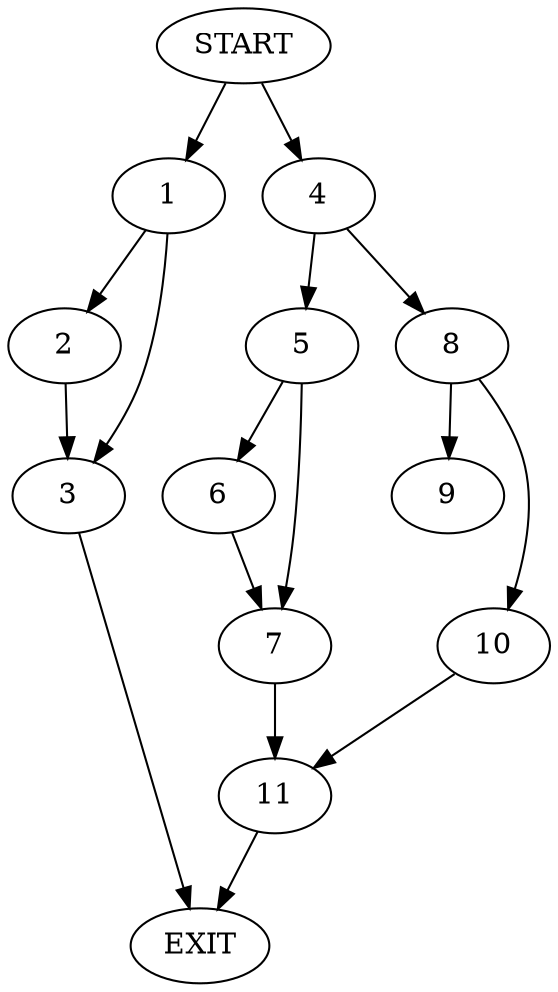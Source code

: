 digraph { 
0 [label="START"];
1;
2;
3;
4;
5;
6;
7;
8;
9;
10;
11;
12[label="EXIT"];
0 -> 4;
0 -> 1;
1 -> 2;
1 -> 3;
2 -> 3;
3 -> 12;
4 -> 5;
4 -> 8;
5 -> 6;
5 -> 7;
6 -> 7;
7 -> 11;
8 -> 9;
8 -> 10;
10 -> 11;
11 -> 12;
}